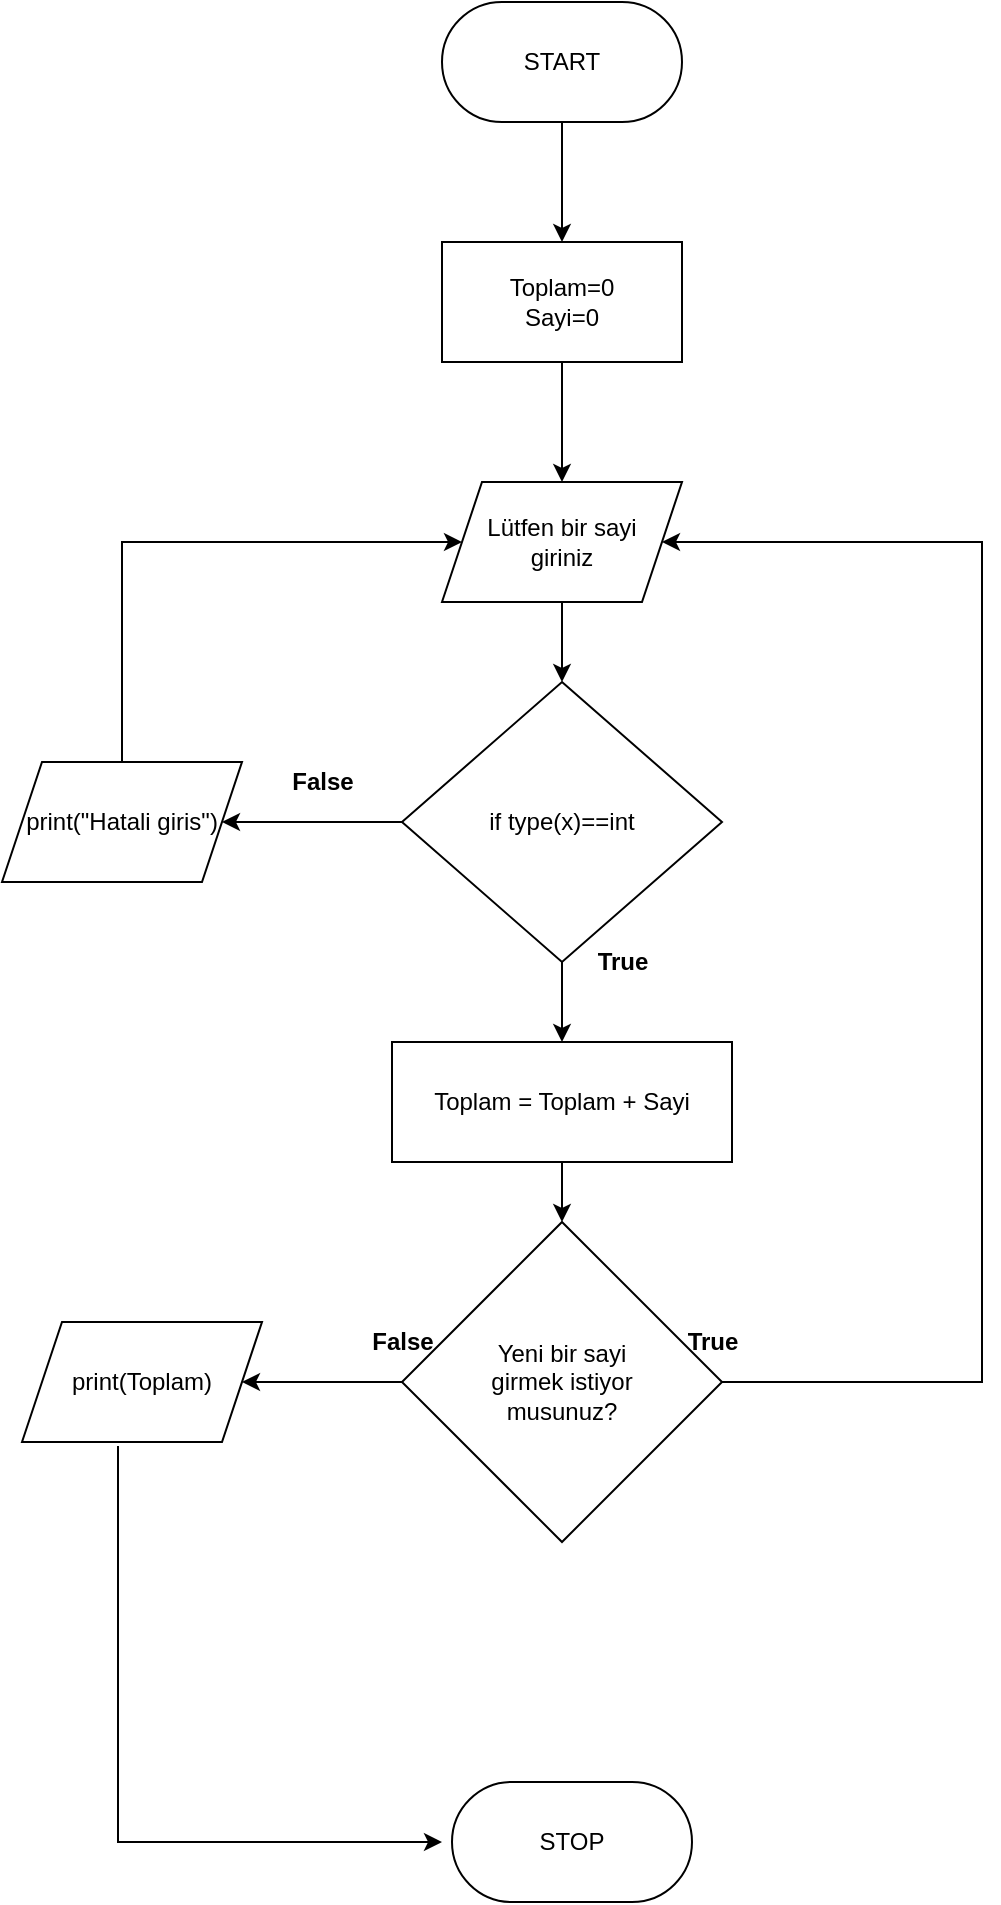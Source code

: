 <mxfile version="16.5.6"><diagram id="4AQgHOFy44eKlWXq5_Fi" name="Page-1"><mxGraphModel dx="1186" dy="586" grid="1" gridSize="10" guides="1" tooltips="1" connect="1" arrows="1" fold="1" page="1" pageScale="1" pageWidth="1169" pageHeight="1654" math="0" shadow="0"><root><mxCell id="0"/><mxCell id="1" parent="0"/><mxCell id="5irnzLe-xVy0HELC1sUR-1" value="START" style="rounded=1;whiteSpace=wrap;html=1;arcSize=50;" vertex="1" parent="1"><mxGeometry x="450" y="40" width="120" height="60" as="geometry"/></mxCell><mxCell id="5irnzLe-xVy0HELC1sUR-2" value="" style="endArrow=classic;html=1;rounded=0;exitX=0.5;exitY=1;exitDx=0;exitDy=0;" edge="1" parent="1" source="5irnzLe-xVy0HELC1sUR-1"><mxGeometry width="50" height="50" relative="1" as="geometry"><mxPoint x="560" y="330" as="sourcePoint"/><mxPoint x="510" y="160" as="targetPoint"/></mxGeometry></mxCell><mxCell id="5irnzLe-xVy0HELC1sUR-3" value="Toplam=0&lt;br&gt;Sayi=0" style="rounded=0;whiteSpace=wrap;html=1;" vertex="1" parent="1"><mxGeometry x="450" y="160" width="120" height="60" as="geometry"/></mxCell><mxCell id="5irnzLe-xVy0HELC1sUR-4" value="" style="endArrow=classic;html=1;rounded=0;exitX=0.5;exitY=1;exitDx=0;exitDy=0;" edge="1" parent="1" source="5irnzLe-xVy0HELC1sUR-3"><mxGeometry width="50" height="50" relative="1" as="geometry"><mxPoint x="560" y="320" as="sourcePoint"/><mxPoint x="510" y="280" as="targetPoint"/></mxGeometry></mxCell><mxCell id="5irnzLe-xVy0HELC1sUR-5" value="Lütfen bir sayi&lt;br&gt;giriniz" style="shape=parallelogram;perimeter=parallelogramPerimeter;whiteSpace=wrap;html=1;fixedSize=1;" vertex="1" parent="1"><mxGeometry x="450" y="280" width="120" height="60" as="geometry"/></mxCell><mxCell id="5irnzLe-xVy0HELC1sUR-6" value="" style="endArrow=classic;html=1;rounded=0;exitX=0.5;exitY=1;exitDx=0;exitDy=0;entryX=0.5;entryY=0;entryDx=0;entryDy=0;" edge="1" parent="1" source="5irnzLe-xVy0HELC1sUR-5" target="5irnzLe-xVy0HELC1sUR-7"><mxGeometry width="50" height="50" relative="1" as="geometry"><mxPoint x="560" y="450" as="sourcePoint"/><mxPoint x="510" y="390" as="targetPoint"/></mxGeometry></mxCell><mxCell id="5irnzLe-xVy0HELC1sUR-7" value="if type(x)==int" style="rhombus;whiteSpace=wrap;html=1;" vertex="1" parent="1"><mxGeometry x="430" y="380" width="160" height="140" as="geometry"/></mxCell><mxCell id="5irnzLe-xVy0HELC1sUR-9" value="print(&quot;Hatali giris&quot;)" style="shape=parallelogram;perimeter=parallelogramPerimeter;whiteSpace=wrap;html=1;fixedSize=1;" vertex="1" parent="1"><mxGeometry x="230" y="420" width="120" height="60" as="geometry"/></mxCell><mxCell id="5irnzLe-xVy0HELC1sUR-10" value="" style="endArrow=classic;html=1;rounded=0;entryX=1;entryY=0.5;entryDx=0;entryDy=0;" edge="1" parent="1" target="5irnzLe-xVy0HELC1sUR-9"><mxGeometry width="50" height="50" relative="1" as="geometry"><mxPoint x="430" y="450" as="sourcePoint"/><mxPoint x="610" y="400" as="targetPoint"/></mxGeometry></mxCell><mxCell id="5irnzLe-xVy0HELC1sUR-11" value="" style="endArrow=classic;html=1;rounded=0;exitX=0.5;exitY=0;exitDx=0;exitDy=0;entryX=0;entryY=0.5;entryDx=0;entryDy=0;" edge="1" parent="1" source="5irnzLe-xVy0HELC1sUR-9" target="5irnzLe-xVy0HELC1sUR-5"><mxGeometry width="50" height="50" relative="1" as="geometry"><mxPoint x="570" y="460" as="sourcePoint"/><mxPoint x="620" y="410" as="targetPoint"/><Array as="points"><mxPoint x="290" y="310"/></Array></mxGeometry></mxCell><mxCell id="5irnzLe-xVy0HELC1sUR-12" value="False" style="text;html=1;align=center;verticalAlign=middle;resizable=0;points=[];autosize=1;strokeColor=none;fillColor=none;fontStyle=1" vertex="1" parent="1"><mxGeometry x="365" y="420" width="50" height="20" as="geometry"/></mxCell><mxCell id="5irnzLe-xVy0HELC1sUR-13" value="" style="endArrow=classic;html=1;rounded=0;exitX=0.5;exitY=1;exitDx=0;exitDy=0;" edge="1" parent="1" source="5irnzLe-xVy0HELC1sUR-7"><mxGeometry width="50" height="50" relative="1" as="geometry"><mxPoint x="560" y="570" as="sourcePoint"/><mxPoint x="510" y="560" as="targetPoint"/></mxGeometry></mxCell><mxCell id="5irnzLe-xVy0HELC1sUR-14" value="True" style="text;html=1;align=center;verticalAlign=middle;resizable=0;points=[];autosize=1;strokeColor=none;fillColor=none;fontStyle=1" vertex="1" parent="1"><mxGeometry x="520" y="510" width="40" height="20" as="geometry"/></mxCell><mxCell id="5irnzLe-xVy0HELC1sUR-15" value="Toplam = Toplam + Sayi" style="rounded=0;whiteSpace=wrap;html=1;" vertex="1" parent="1"><mxGeometry x="425" y="560" width="170" height="60" as="geometry"/></mxCell><mxCell id="5irnzLe-xVy0HELC1sUR-16" value="" style="endArrow=classic;html=1;rounded=0;exitX=0.5;exitY=1;exitDx=0;exitDy=0;" edge="1" parent="1" source="5irnzLe-xVy0HELC1sUR-15" target="5irnzLe-xVy0HELC1sUR-17"><mxGeometry width="50" height="50" relative="1" as="geometry"><mxPoint x="560" y="700" as="sourcePoint"/><mxPoint x="510" y="680" as="targetPoint"/></mxGeometry></mxCell><mxCell id="5irnzLe-xVy0HELC1sUR-17" value="Yeni bir sayi&lt;br&gt;girmek istiyor&lt;br&gt;musunuz?" style="rhombus;whiteSpace=wrap;html=1;" vertex="1" parent="1"><mxGeometry x="430" y="650" width="160" height="160" as="geometry"/></mxCell><mxCell id="5irnzLe-xVy0HELC1sUR-18" value="False" style="text;html=1;align=center;verticalAlign=middle;resizable=0;points=[];autosize=1;strokeColor=none;fillColor=none;fontStyle=1" vertex="1" parent="1"><mxGeometry x="405" y="700" width="50" height="20" as="geometry"/></mxCell><mxCell id="5irnzLe-xVy0HELC1sUR-19" value="" style="endArrow=classic;html=1;rounded=0;exitX=0;exitY=0.5;exitDx=0;exitDy=0;" edge="1" parent="1" source="5irnzLe-xVy0HELC1sUR-17" target="5irnzLe-xVy0HELC1sUR-20"><mxGeometry width="50" height="50" relative="1" as="geometry"><mxPoint x="560" y="680" as="sourcePoint"/><mxPoint x="300" y="730" as="targetPoint"/></mxGeometry></mxCell><mxCell id="5irnzLe-xVy0HELC1sUR-20" value="print(Toplam)" style="shape=parallelogram;perimeter=parallelogramPerimeter;whiteSpace=wrap;html=1;fixedSize=1;" vertex="1" parent="1"><mxGeometry x="240" y="700" width="120" height="60" as="geometry"/></mxCell><mxCell id="5irnzLe-xVy0HELC1sUR-21" value="" style="endArrow=classic;html=1;rounded=0;exitX=0.4;exitY=1.033;exitDx=0;exitDy=0;exitPerimeter=0;" edge="1" parent="1" source="5irnzLe-xVy0HELC1sUR-20"><mxGeometry width="50" height="50" relative="1" as="geometry"><mxPoint x="560" y="910" as="sourcePoint"/><mxPoint x="450" y="960" as="targetPoint"/><Array as="points"><mxPoint x="288" y="960"/></Array></mxGeometry></mxCell><mxCell id="5irnzLe-xVy0HELC1sUR-24" value="STOP" style="rounded=1;whiteSpace=wrap;html=1;arcSize=50;" vertex="1" parent="1"><mxGeometry x="455" y="930" width="120" height="60" as="geometry"/></mxCell><mxCell id="5irnzLe-xVy0HELC1sUR-25" value="" style="endArrow=classic;html=1;rounded=0;exitX=1;exitY=0.5;exitDx=0;exitDy=0;entryX=1;entryY=0.5;entryDx=0;entryDy=0;" edge="1" parent="1" source="5irnzLe-xVy0HELC1sUR-17" target="5irnzLe-xVy0HELC1sUR-5"><mxGeometry width="50" height="50" relative="1" as="geometry"><mxPoint x="560" y="820" as="sourcePoint"/><mxPoint x="660" y="730" as="targetPoint"/><Array as="points"><mxPoint x="720" y="730"/><mxPoint x="720" y="310"/></Array></mxGeometry></mxCell><mxCell id="5irnzLe-xVy0HELC1sUR-26" value="True" style="text;html=1;align=center;verticalAlign=middle;resizable=0;points=[];autosize=1;strokeColor=none;fillColor=none;fontStyle=1" vertex="1" parent="1"><mxGeometry x="565" y="700" width="40" height="20" as="geometry"/></mxCell></root></mxGraphModel></diagram></mxfile>